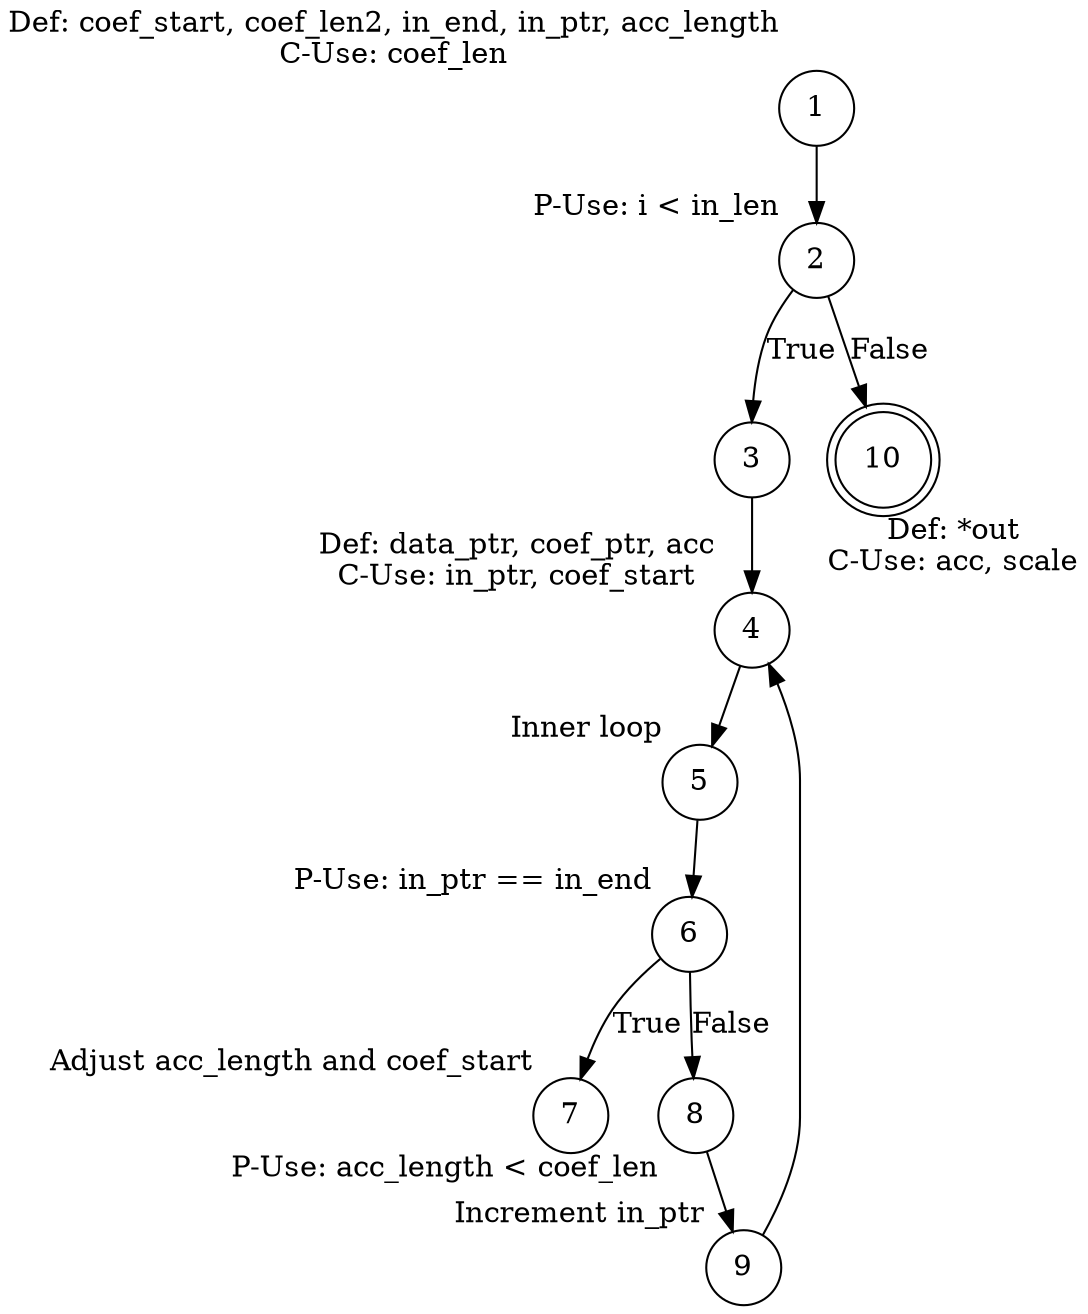 digraph fir_filter_int {
    rankdir=TB;
    node [shape=circle];
    
    1 [label="1", xlabel="Def: coef_start, coef_len2, in_end, in_ptr, acc_length\nC-Use: coef_len"];
    2 [label="2", xlabel="P-Use: i < in_len"];
    3 [label="3"];
    4 [label="4", xlabel="Def: data_ptr, coef_ptr, acc\nC-Use: in_ptr, coef_start"];
    5 [label="5", xlabel="Inner loop"];
    6 [label="6", xlabel="P-Use: in_ptr == in_end"];
    7 [label="7", xlabel="Adjust acc_length and coef_start"];
    8 [label="8", xlabel="P-Use: acc_length < coef_len"];
    9 [label="9", xlabel="Increment in_ptr"];
    10 [label="10", xlabel="Def: *out\nC-Use: acc, scale"];
    
    1 -> 2;
    2 -> 3 [label="True"]; // Enter loop
    2 -> 10 [label="False"]; // Exit function
    
    3 -> 4;
    4 -> 5; // Inner accumulation loop
    5 -> 6; // End of inner loop
    
    6 -> 7 [label="True"]; // Update pointers and coef_start
    6 -> 8 [label="False"]; // Continue processing
    
    8 -> 9; // Adjust in_ptr and acc_length
    9 -> 4; // Back to accumulation
    
    10 [shape=doublecircle]; // End of function
}